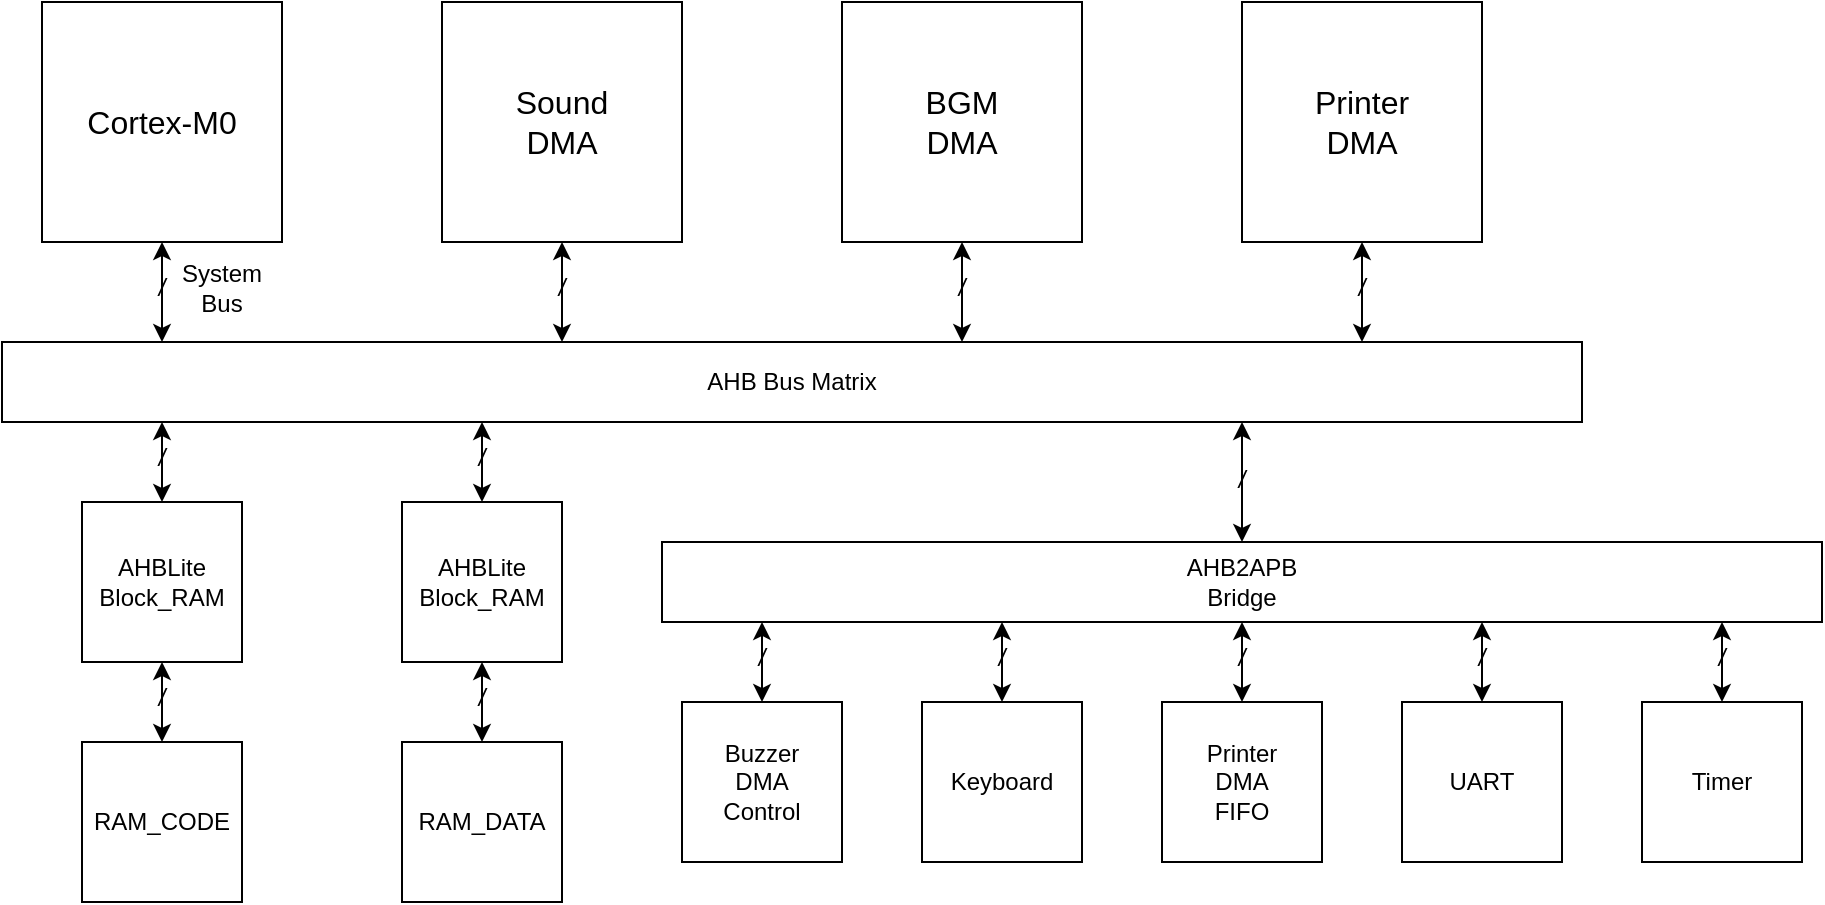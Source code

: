 <mxfile version="13.9.9" type="device"><diagram id="UVH7ah8puv6jbSQODE3A" name="第 1 页"><mxGraphModel dx="1224" dy="974" grid="1" gridSize="10" guides="1" tooltips="1" connect="1" arrows="1" fold="1" page="1" pageScale="1" pageWidth="4681" pageHeight="3300" math="0" shadow="0"><root><mxCell id="0"/><mxCell id="1" parent="0"/><mxCell id="CT1FEYusewV1hjkQswKY-1" value="" style="rounded=0;whiteSpace=wrap;html=1;" parent="1" vertex="1"><mxGeometry x="800" y="480" width="120" height="120" as="geometry"/></mxCell><mxCell id="CT1FEYusewV1hjkQswKY-2" value="&lt;font style=&quot;font-size: 16px&quot;&gt;Cortex-M0&lt;/font&gt;" style="text;html=1;strokeColor=none;fillColor=none;align=center;verticalAlign=middle;whiteSpace=wrap;rounded=0;" parent="1" vertex="1"><mxGeometry x="820" y="530" width="80" height="20" as="geometry"/></mxCell><mxCell id="CT1FEYusewV1hjkQswKY-4" value="" style="endArrow=classic;startArrow=classic;html=1;" parent="1" edge="1"><mxGeometry width="50" height="50" relative="1" as="geometry"><mxPoint x="860" y="650" as="sourcePoint"/><mxPoint x="860" y="600" as="targetPoint"/></mxGeometry></mxCell><mxCell id="CT1FEYusewV1hjkQswKY-5" value="/" style="text;html=1;strokeColor=none;fillColor=none;align=center;verticalAlign=middle;whiteSpace=wrap;rounded=0;fontStyle=2" parent="1" vertex="1"><mxGeometry x="840" y="613" width="40" height="20" as="geometry"/></mxCell><mxCell id="CT1FEYusewV1hjkQswKY-6" value="System Bus" style="text;html=1;strokeColor=none;fillColor=none;align=center;verticalAlign=middle;whiteSpace=wrap;rounded=0;" parent="1" vertex="1"><mxGeometry x="870" y="613" width="40" height="20" as="geometry"/></mxCell><mxCell id="mJ_xJbLxUsaxHL6bNJfS-1" value="" style="rounded=0;whiteSpace=wrap;html=1;" parent="1" vertex="1"><mxGeometry x="780" y="650" width="790" height="40" as="geometry"/></mxCell><mxCell id="mJ_xJbLxUsaxHL6bNJfS-2" value="" style="rounded=0;whiteSpace=wrap;html=1;" parent="1" vertex="1"><mxGeometry x="1000" y="480" width="120" height="120" as="geometry"/></mxCell><mxCell id="mJ_xJbLxUsaxHL6bNJfS-3" value="&lt;font style=&quot;font-size: 16px&quot;&gt;Sound&lt;br&gt;DMA&lt;br&gt;&lt;/font&gt;" style="text;html=1;strokeColor=none;fillColor=none;align=center;verticalAlign=middle;whiteSpace=wrap;rounded=0;" parent="1" vertex="1"><mxGeometry x="1020" y="530" width="80" height="20" as="geometry"/></mxCell><mxCell id="mJ_xJbLxUsaxHL6bNJfS-4" value="" style="endArrow=classic;startArrow=classic;html=1;" parent="1" edge="1"><mxGeometry width="50" height="50" relative="1" as="geometry"><mxPoint x="1060" y="650" as="sourcePoint"/><mxPoint x="1060" y="600" as="targetPoint"/></mxGeometry></mxCell><mxCell id="mJ_xJbLxUsaxHL6bNJfS-5" value="/" style="text;html=1;strokeColor=none;fillColor=none;align=center;verticalAlign=middle;whiteSpace=wrap;rounded=0;fontStyle=2" parent="1" vertex="1"><mxGeometry x="1040" y="613" width="40" height="20" as="geometry"/></mxCell><mxCell id="mJ_xJbLxUsaxHL6bNJfS-7" value="" style="rounded=0;whiteSpace=wrap;html=1;" parent="1" vertex="1"><mxGeometry x="1200" y="480" width="120" height="120" as="geometry"/></mxCell><mxCell id="mJ_xJbLxUsaxHL6bNJfS-8" value="&lt;font style=&quot;font-size: 16px&quot;&gt;BGM&lt;br&gt;DMA&lt;br&gt;&lt;/font&gt;" style="text;html=1;strokeColor=none;fillColor=none;align=center;verticalAlign=middle;whiteSpace=wrap;rounded=0;" parent="1" vertex="1"><mxGeometry x="1220" y="530" width="80" height="20" as="geometry"/></mxCell><mxCell id="mJ_xJbLxUsaxHL6bNJfS-9" value="" style="endArrow=classic;startArrow=classic;html=1;" parent="1" edge="1"><mxGeometry width="50" height="50" relative="1" as="geometry"><mxPoint x="1260" y="650" as="sourcePoint"/><mxPoint x="1260" y="600" as="targetPoint"/></mxGeometry></mxCell><mxCell id="mJ_xJbLxUsaxHL6bNJfS-10" value="/" style="text;html=1;strokeColor=none;fillColor=none;align=center;verticalAlign=middle;whiteSpace=wrap;rounded=0;fontStyle=2" parent="1" vertex="1"><mxGeometry x="1240" y="613" width="40" height="20" as="geometry"/></mxCell><mxCell id="mJ_xJbLxUsaxHL6bNJfS-12" value="AHB Bus Matrix" style="text;html=1;strokeColor=none;fillColor=none;align=center;verticalAlign=middle;whiteSpace=wrap;rounded=0;" parent="1" vertex="1"><mxGeometry x="1095" y="660" width="160" height="20" as="geometry"/></mxCell><mxCell id="mJ_xJbLxUsaxHL6bNJfS-22" value="" style="rounded=0;whiteSpace=wrap;html=1;" parent="1" vertex="1"><mxGeometry x="820" y="730" width="80" height="80" as="geometry"/></mxCell><mxCell id="mJ_xJbLxUsaxHL6bNJfS-23" value="" style="endArrow=classic;startArrow=classic;html=1;" parent="1" edge="1"><mxGeometry width="50" height="50" relative="1" as="geometry"><mxPoint x="860" y="730" as="sourcePoint"/><mxPoint x="860" y="690" as="targetPoint"/></mxGeometry></mxCell><mxCell id="mJ_xJbLxUsaxHL6bNJfS-24" value="/" style="text;html=1;strokeColor=none;fillColor=none;align=center;verticalAlign=middle;whiteSpace=wrap;rounded=0;fontStyle=2" parent="1" vertex="1"><mxGeometry x="840" y="698" width="40" height="20" as="geometry"/></mxCell><mxCell id="mJ_xJbLxUsaxHL6bNJfS-25" value="AHBLite&lt;br&gt;Block_RAM" style="text;html=1;strokeColor=none;fillColor=none;align=center;verticalAlign=middle;whiteSpace=wrap;rounded=0;" parent="1" vertex="1"><mxGeometry x="840" y="760" width="40" height="20" as="geometry"/></mxCell><mxCell id="mJ_xJbLxUsaxHL6bNJfS-26" value="" style="rounded=0;whiteSpace=wrap;html=1;" parent="1" vertex="1"><mxGeometry x="820" y="850" width="80" height="80" as="geometry"/></mxCell><mxCell id="mJ_xJbLxUsaxHL6bNJfS-27" value="" style="endArrow=classic;startArrow=classic;html=1;" parent="1" edge="1"><mxGeometry width="50" height="50" relative="1" as="geometry"><mxPoint x="860" y="850" as="sourcePoint"/><mxPoint x="860" y="810" as="targetPoint"/></mxGeometry></mxCell><mxCell id="mJ_xJbLxUsaxHL6bNJfS-28" value="/" style="text;html=1;strokeColor=none;fillColor=none;align=center;verticalAlign=middle;whiteSpace=wrap;rounded=0;fontStyle=2" parent="1" vertex="1"><mxGeometry x="840" y="818" width="40" height="20" as="geometry"/></mxCell><mxCell id="mJ_xJbLxUsaxHL6bNJfS-29" value="RAM_CODE" style="text;html=1;strokeColor=none;fillColor=none;align=center;verticalAlign=middle;whiteSpace=wrap;rounded=0;dashed=1;" parent="1" vertex="1"><mxGeometry x="840" y="880" width="40" height="20" as="geometry"/></mxCell><mxCell id="mJ_xJbLxUsaxHL6bNJfS-30" value="" style="rounded=0;whiteSpace=wrap;html=1;" parent="1" vertex="1"><mxGeometry x="980" y="730" width="80" height="80" as="geometry"/></mxCell><mxCell id="mJ_xJbLxUsaxHL6bNJfS-31" value="" style="endArrow=classic;startArrow=classic;html=1;" parent="1" edge="1"><mxGeometry width="50" height="50" relative="1" as="geometry"><mxPoint x="1020" y="730" as="sourcePoint"/><mxPoint x="1020" y="690" as="targetPoint"/></mxGeometry></mxCell><mxCell id="mJ_xJbLxUsaxHL6bNJfS-32" value="/" style="text;html=1;strokeColor=none;fillColor=none;align=center;verticalAlign=middle;whiteSpace=wrap;rounded=0;fontStyle=2" parent="1" vertex="1"><mxGeometry x="1000" y="698" width="40" height="20" as="geometry"/></mxCell><mxCell id="mJ_xJbLxUsaxHL6bNJfS-33" value="AHBLite&lt;br&gt;Block_RAM" style="text;html=1;strokeColor=none;fillColor=none;align=center;verticalAlign=middle;whiteSpace=wrap;rounded=0;" parent="1" vertex="1"><mxGeometry x="1000" y="760" width="40" height="20" as="geometry"/></mxCell><mxCell id="mJ_xJbLxUsaxHL6bNJfS-34" value="" style="rounded=0;whiteSpace=wrap;html=1;" parent="1" vertex="1"><mxGeometry x="980" y="850" width="80" height="80" as="geometry"/></mxCell><mxCell id="mJ_xJbLxUsaxHL6bNJfS-35" value="" style="endArrow=classic;startArrow=classic;html=1;" parent="1" edge="1"><mxGeometry width="50" height="50" relative="1" as="geometry"><mxPoint x="1020" y="850" as="sourcePoint"/><mxPoint x="1020" y="810" as="targetPoint"/></mxGeometry></mxCell><mxCell id="mJ_xJbLxUsaxHL6bNJfS-36" value="/" style="text;html=1;strokeColor=none;fillColor=none;align=center;verticalAlign=middle;whiteSpace=wrap;rounded=0;fontStyle=2" parent="1" vertex="1"><mxGeometry x="1000" y="818" width="40" height="20" as="geometry"/></mxCell><mxCell id="mJ_xJbLxUsaxHL6bNJfS-37" value="RAM_DATA" style="text;html=1;strokeColor=none;fillColor=none;align=center;verticalAlign=middle;whiteSpace=wrap;rounded=0;dashed=1;" parent="1" vertex="1"><mxGeometry x="1000" y="880" width="40" height="20" as="geometry"/></mxCell><mxCell id="mJ_xJbLxUsaxHL6bNJfS-38" value="" style="rounded=0;whiteSpace=wrap;html=1;" parent="1" vertex="1"><mxGeometry x="1110" y="750" width="580" height="40" as="geometry"/></mxCell><mxCell id="mJ_xJbLxUsaxHL6bNJfS-39" value="" style="endArrow=classic;startArrow=classic;html=1;" parent="1" edge="1"><mxGeometry width="50" height="50" relative="1" as="geometry"><mxPoint x="1400" y="750" as="sourcePoint"/><mxPoint x="1400" y="690" as="targetPoint"/></mxGeometry></mxCell><mxCell id="mJ_xJbLxUsaxHL6bNJfS-40" value="/" style="text;html=1;strokeColor=none;fillColor=none;align=center;verticalAlign=middle;whiteSpace=wrap;rounded=0;fontStyle=2" parent="1" vertex="1"><mxGeometry x="1380" y="708" width="40" height="22" as="geometry"/></mxCell><mxCell id="mJ_xJbLxUsaxHL6bNJfS-41" value="AHB2APB&lt;br&gt;Bridge" style="text;html=1;strokeColor=none;fillColor=none;align=center;verticalAlign=middle;whiteSpace=wrap;rounded=0;dashed=1;" parent="1" vertex="1"><mxGeometry x="1380" y="760" width="40" height="20" as="geometry"/></mxCell><mxCell id="mJ_xJbLxUsaxHL6bNJfS-42" value="" style="rounded=0;whiteSpace=wrap;html=1;" parent="1" vertex="1"><mxGeometry x="1120" y="830" width="80" height="80" as="geometry"/></mxCell><mxCell id="mJ_xJbLxUsaxHL6bNJfS-43" value="" style="endArrow=classic;startArrow=classic;html=1;" parent="1" edge="1"><mxGeometry width="50" height="50" relative="1" as="geometry"><mxPoint x="1160" y="830" as="sourcePoint"/><mxPoint x="1160" y="790" as="targetPoint"/></mxGeometry></mxCell><mxCell id="mJ_xJbLxUsaxHL6bNJfS-44" value="/" style="text;html=1;strokeColor=none;fillColor=none;align=center;verticalAlign=middle;whiteSpace=wrap;rounded=0;fontStyle=2" parent="1" vertex="1"><mxGeometry x="1140" y="798" width="40" height="20" as="geometry"/></mxCell><mxCell id="mJ_xJbLxUsaxHL6bNJfS-45" value="Buzzer&lt;br&gt;DMA&lt;br&gt;Control" style="text;html=1;strokeColor=none;fillColor=none;align=center;verticalAlign=middle;whiteSpace=wrap;rounded=0;dashed=1;" parent="1" vertex="1"><mxGeometry x="1140" y="860" width="40" height="20" as="geometry"/></mxCell><mxCell id="mJ_xJbLxUsaxHL6bNJfS-46" value="" style="rounded=0;whiteSpace=wrap;html=1;" parent="1" vertex="1"><mxGeometry x="1240" y="830" width="80" height="80" as="geometry"/></mxCell><mxCell id="mJ_xJbLxUsaxHL6bNJfS-47" value="" style="endArrow=classic;startArrow=classic;html=1;" parent="1" edge="1"><mxGeometry width="50" height="50" relative="1" as="geometry"><mxPoint x="1280" y="830" as="sourcePoint"/><mxPoint x="1280" y="790" as="targetPoint"/></mxGeometry></mxCell><mxCell id="mJ_xJbLxUsaxHL6bNJfS-48" value="/" style="text;html=1;strokeColor=none;fillColor=none;align=center;verticalAlign=middle;whiteSpace=wrap;rounded=0;fontStyle=2" parent="1" vertex="1"><mxGeometry x="1260" y="798" width="40" height="20" as="geometry"/></mxCell><mxCell id="mJ_xJbLxUsaxHL6bNJfS-49" value="Keyboard" style="text;html=1;strokeColor=none;fillColor=none;align=center;verticalAlign=middle;whiteSpace=wrap;rounded=0;dashed=1;" parent="1" vertex="1"><mxGeometry x="1260" y="860" width="40" height="20" as="geometry"/></mxCell><mxCell id="bDstn99G-2LHLTGkwTiM-1" value="" style="rounded=0;whiteSpace=wrap;html=1;" vertex="1" parent="1"><mxGeometry x="1400" y="480" width="120" height="120" as="geometry"/></mxCell><mxCell id="bDstn99G-2LHLTGkwTiM-2" value="&lt;font style=&quot;font-size: 16px&quot;&gt;Printer&lt;br&gt;DMA&lt;br&gt;&lt;/font&gt;" style="text;html=1;strokeColor=none;fillColor=none;align=center;verticalAlign=middle;whiteSpace=wrap;rounded=0;" vertex="1" parent="1"><mxGeometry x="1420" y="530" width="80" height="20" as="geometry"/></mxCell><mxCell id="bDstn99G-2LHLTGkwTiM-3" value="" style="endArrow=classic;startArrow=classic;html=1;" edge="1" parent="1"><mxGeometry width="50" height="50" relative="1" as="geometry"><mxPoint x="1460" y="650" as="sourcePoint"/><mxPoint x="1460" y="600" as="targetPoint"/></mxGeometry></mxCell><mxCell id="bDstn99G-2LHLTGkwTiM-4" value="/" style="text;html=1;strokeColor=none;fillColor=none;align=center;verticalAlign=middle;whiteSpace=wrap;rounded=0;fontStyle=2" vertex="1" parent="1"><mxGeometry x="1440" y="613" width="40" height="20" as="geometry"/></mxCell><mxCell id="bDstn99G-2LHLTGkwTiM-5" value="" style="rounded=0;whiteSpace=wrap;html=1;" vertex="1" parent="1"><mxGeometry x="1360" y="830" width="80" height="80" as="geometry"/></mxCell><mxCell id="bDstn99G-2LHLTGkwTiM-6" value="" style="endArrow=classic;startArrow=classic;html=1;" edge="1" parent="1"><mxGeometry width="50" height="50" relative="1" as="geometry"><mxPoint x="1400" y="830" as="sourcePoint"/><mxPoint x="1400" y="790" as="targetPoint"/></mxGeometry></mxCell><mxCell id="bDstn99G-2LHLTGkwTiM-7" value="/" style="text;html=1;strokeColor=none;fillColor=none;align=center;verticalAlign=middle;whiteSpace=wrap;rounded=0;fontStyle=2" vertex="1" parent="1"><mxGeometry x="1380" y="798" width="40" height="20" as="geometry"/></mxCell><mxCell id="bDstn99G-2LHLTGkwTiM-8" value="Printer&lt;br&gt;DMA&lt;br&gt;FIFO" style="text;html=1;strokeColor=none;fillColor=none;align=center;verticalAlign=middle;whiteSpace=wrap;rounded=0;dashed=1;" vertex="1" parent="1"><mxGeometry x="1380" y="860" width="40" height="20" as="geometry"/></mxCell><mxCell id="bDstn99G-2LHLTGkwTiM-9" value="" style="rounded=0;whiteSpace=wrap;html=1;" vertex="1" parent="1"><mxGeometry x="1480" y="830" width="80" height="80" as="geometry"/></mxCell><mxCell id="bDstn99G-2LHLTGkwTiM-10" value="" style="endArrow=classic;startArrow=classic;html=1;" edge="1" parent="1"><mxGeometry width="50" height="50" relative="1" as="geometry"><mxPoint x="1520" y="830" as="sourcePoint"/><mxPoint x="1520" y="790" as="targetPoint"/></mxGeometry></mxCell><mxCell id="bDstn99G-2LHLTGkwTiM-11" value="/" style="text;html=1;strokeColor=none;fillColor=none;align=center;verticalAlign=middle;whiteSpace=wrap;rounded=0;fontStyle=2" vertex="1" parent="1"><mxGeometry x="1500" y="798" width="40" height="20" as="geometry"/></mxCell><mxCell id="bDstn99G-2LHLTGkwTiM-12" value="UART" style="text;html=1;strokeColor=none;fillColor=none;align=center;verticalAlign=middle;whiteSpace=wrap;rounded=0;dashed=1;" vertex="1" parent="1"><mxGeometry x="1500" y="860" width="40" height="20" as="geometry"/></mxCell><mxCell id="bDstn99G-2LHLTGkwTiM-21" value="" style="rounded=0;whiteSpace=wrap;html=1;" vertex="1" parent="1"><mxGeometry x="1600" y="830" width="80" height="80" as="geometry"/></mxCell><mxCell id="bDstn99G-2LHLTGkwTiM-22" value="" style="endArrow=classic;startArrow=classic;html=1;" edge="1" parent="1"><mxGeometry width="50" height="50" relative="1" as="geometry"><mxPoint x="1640" y="830" as="sourcePoint"/><mxPoint x="1640" y="790" as="targetPoint"/></mxGeometry></mxCell><mxCell id="bDstn99G-2LHLTGkwTiM-23" value="/" style="text;html=1;strokeColor=none;fillColor=none;align=center;verticalAlign=middle;whiteSpace=wrap;rounded=0;fontStyle=2" vertex="1" parent="1"><mxGeometry x="1620" y="798" width="40" height="20" as="geometry"/></mxCell><mxCell id="bDstn99G-2LHLTGkwTiM-24" value="Timer" style="text;html=1;strokeColor=none;fillColor=none;align=center;verticalAlign=middle;whiteSpace=wrap;rounded=0;dashed=1;" vertex="1" parent="1"><mxGeometry x="1620" y="860" width="40" height="20" as="geometry"/></mxCell></root></mxGraphModel></diagram></mxfile>